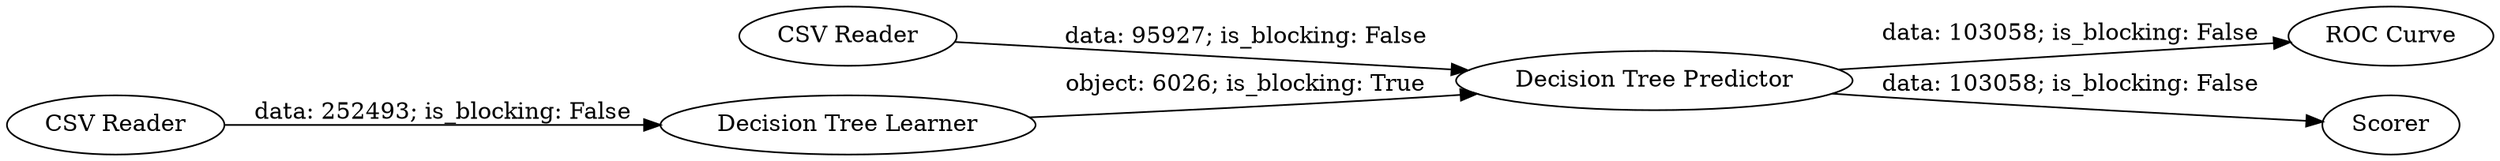 digraph {
	"3962015613877029069_65" [label="Decision Tree Predictor"]
	"3962015613877029069_1" [label="CSV Reader"]
	"3962015613877029069_2" [label="CSV Reader"]
	"3962015613877029069_102" [label="ROC Curve"]
	"3962015613877029069_101" [label="Decision Tree Learner"]
	"3962015613877029069_107" [label=Scorer]
	"3962015613877029069_101" -> "3962015613877029069_65" [label="object: 6026; is_blocking: True"]
	"3962015613877029069_65" -> "3962015613877029069_107" [label="data: 103058; is_blocking: False"]
	"3962015613877029069_65" -> "3962015613877029069_102" [label="data: 103058; is_blocking: False"]
	"3962015613877029069_2" -> "3962015613877029069_101" [label="data: 252493; is_blocking: False"]
	"3962015613877029069_1" -> "3962015613877029069_65" [label="data: 95927; is_blocking: False"]
	rankdir=LR
}
